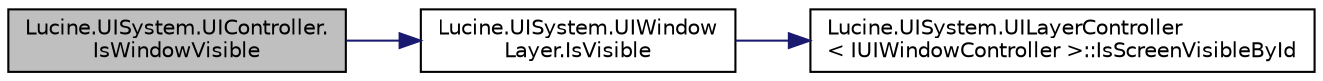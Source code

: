 digraph "Lucine.UISystem.UIController.IsWindowVisible"
{
 // LATEX_PDF_SIZE
  edge [fontname="Helvetica",fontsize="10",labelfontname="Helvetica",labelfontsize="10"];
  node [fontname="Helvetica",fontsize="10",shape=record];
  rankdir="LR";
  Node1 [label="Lucine.UISystem.UIController.\lIsWindowVisible",height=0.2,width=0.4,color="black", fillcolor="grey75", style="filled", fontcolor="black",tooltip=" "];
  Node1 -> Node2 [color="midnightblue",fontsize="10",style="solid",fontname="Helvetica"];
  Node2 [label="Lucine.UISystem.UIWindow\lLayer.IsVisible",height=0.2,width=0.4,color="black", fillcolor="white", style="filled",URL="$class_lucine_1_1_u_i_system_1_1_u_i_window_layer.html#a593449402aae8364b759a54a431f81a9",tooltip="Return if the window is visible or not"];
  Node2 -> Node3 [color="midnightblue",fontsize="10",style="solid",fontname="Helvetica"];
  Node3 [label="Lucine.UISystem.UILayerController\l\< IUIWindowController \>::IsScreenVisibleById",height=0.2,width=0.4,color="black", fillcolor="white", style="filled",URL="$class_lucine_1_1_u_i_system_1_1_u_i_layer_controller.html#a2fa9cec1fab7f60b0e9223990fe51bb9",tooltip="Function that check if a screen is visible using the id"];
}
